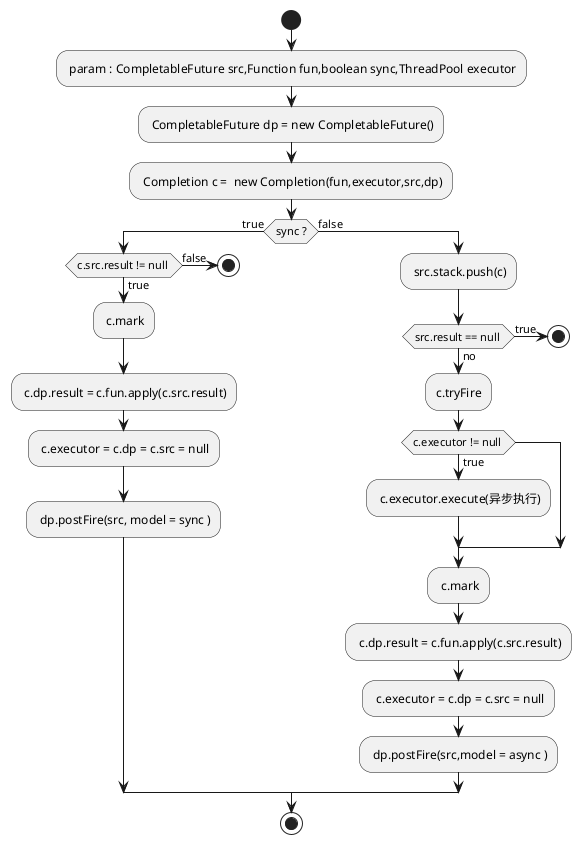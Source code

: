 @startuml
'https://plantuml.com/activity-diagram-beta
skinparam ConditionEndStyle hline

start
: param : CompletableFuture src,Function fun,boolean sync,ThreadPool executor;
: CompletableFuture dp = new CompletableFuture();
: Completion c =  new Completion(fun,executor,src,dp);
if (sync ?) then(true)
  if (c.src.result != null ) then(true)
    : c.mark;
    : c.dp.result = c.fun.apply(c.src.result);
    : c.executor = c.dp = c.src = null;
    : dp.postFire(src, model = sync );
  else (false)
   stop
  endif
else (false)
   : src.stack.push(c);
   if (src.result == null ) then(true)
     stop
   else (no)
      :c.tryFire;
      if (c.executor != null )  then(true)
       : c.executor.execute(异步执行);
      endif
      : c.mark;
      : c.dp.result = c.fun.apply(c.src.result);
      : c.executor = c.dp = c.src = null;
      : dp.postFire(src,model = async );
    endif
endif

stop
@enduml

